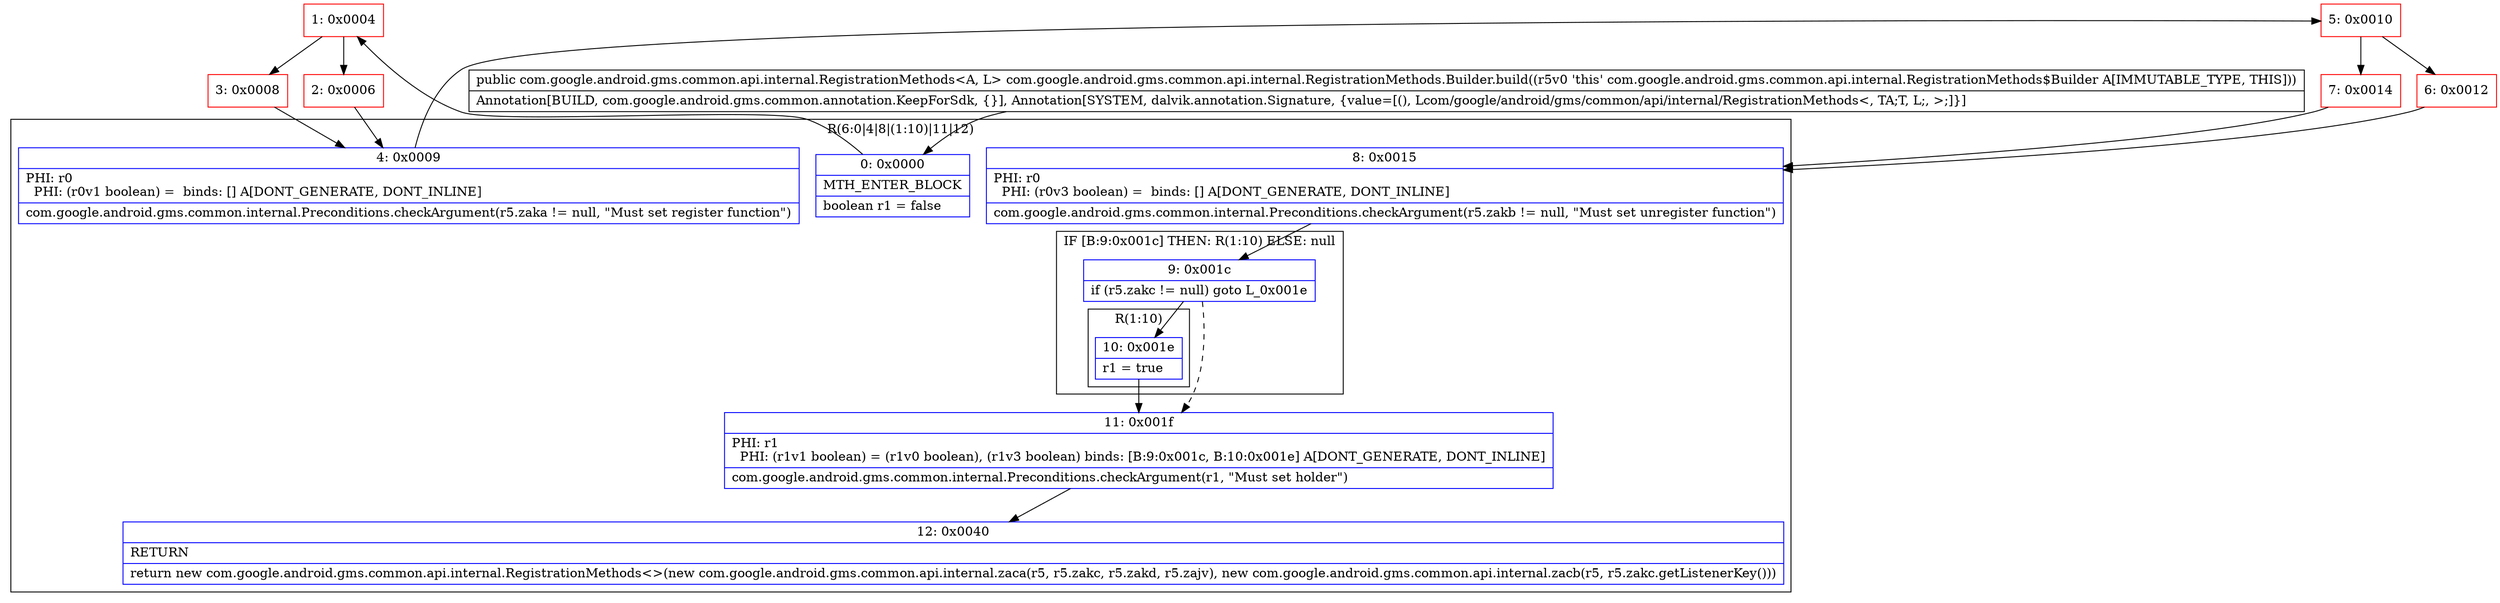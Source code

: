 digraph "CFG forcom.google.android.gms.common.api.internal.RegistrationMethods.Builder.build()Lcom\/google\/android\/gms\/common\/api\/internal\/RegistrationMethods;" {
subgraph cluster_Region_1707420611 {
label = "R(6:0|4|8|(1:10)|11|12)";
node [shape=record,color=blue];
Node_0 [shape=record,label="{0\:\ 0x0000|MTH_ENTER_BLOCK\l|boolean r1 = false\l}"];
Node_4 [shape=record,label="{4\:\ 0x0009|PHI: r0 \l  PHI: (r0v1 boolean) =  binds: [] A[DONT_GENERATE, DONT_INLINE]\l|com.google.android.gms.common.internal.Preconditions.checkArgument(r5.zaka != null, \"Must set register function\")\l}"];
Node_8 [shape=record,label="{8\:\ 0x0015|PHI: r0 \l  PHI: (r0v3 boolean) =  binds: [] A[DONT_GENERATE, DONT_INLINE]\l|com.google.android.gms.common.internal.Preconditions.checkArgument(r5.zakb != null, \"Must set unregister function\")\l}"];
subgraph cluster_IfRegion_636918603 {
label = "IF [B:9:0x001c] THEN: R(1:10) ELSE: null";
node [shape=record,color=blue];
Node_9 [shape=record,label="{9\:\ 0x001c|if (r5.zakc != null) goto L_0x001e\l}"];
subgraph cluster_Region_1564844986 {
label = "R(1:10)";
node [shape=record,color=blue];
Node_10 [shape=record,label="{10\:\ 0x001e|r1 = true\l}"];
}
}
Node_11 [shape=record,label="{11\:\ 0x001f|PHI: r1 \l  PHI: (r1v1 boolean) = (r1v0 boolean), (r1v3 boolean) binds: [B:9:0x001c, B:10:0x001e] A[DONT_GENERATE, DONT_INLINE]\l|com.google.android.gms.common.internal.Preconditions.checkArgument(r1, \"Must set holder\")\l}"];
Node_12 [shape=record,label="{12\:\ 0x0040|RETURN\l|return new com.google.android.gms.common.api.internal.RegistrationMethods\<\>(new com.google.android.gms.common.api.internal.zaca(r5, r5.zakc, r5.zakd, r5.zajv), new com.google.android.gms.common.api.internal.zacb(r5, r5.zakc.getListenerKey()))\l}"];
}
Node_1 [shape=record,color=red,label="{1\:\ 0x0004}"];
Node_2 [shape=record,color=red,label="{2\:\ 0x0006}"];
Node_3 [shape=record,color=red,label="{3\:\ 0x0008}"];
Node_5 [shape=record,color=red,label="{5\:\ 0x0010}"];
Node_6 [shape=record,color=red,label="{6\:\ 0x0012}"];
Node_7 [shape=record,color=red,label="{7\:\ 0x0014}"];
MethodNode[shape=record,label="{public com.google.android.gms.common.api.internal.RegistrationMethods\<A, L\> com.google.android.gms.common.api.internal.RegistrationMethods.Builder.build((r5v0 'this' com.google.android.gms.common.api.internal.RegistrationMethods$Builder A[IMMUTABLE_TYPE, THIS]))  | Annotation[BUILD, com.google.android.gms.common.annotation.KeepForSdk, \{\}], Annotation[SYSTEM, dalvik.annotation.Signature, \{value=[(), Lcom\/google\/android\/gms\/common\/api\/internal\/RegistrationMethods\<, TA;T, L;, \>;]\}]\l}"];
MethodNode -> Node_0;
Node_0 -> Node_1;
Node_4 -> Node_5;
Node_8 -> Node_9;
Node_9 -> Node_10;
Node_9 -> Node_11[style=dashed];
Node_10 -> Node_11;
Node_11 -> Node_12;
Node_1 -> Node_2;
Node_1 -> Node_3;
Node_2 -> Node_4;
Node_3 -> Node_4;
Node_5 -> Node_6;
Node_5 -> Node_7;
Node_6 -> Node_8;
Node_7 -> Node_8;
}

